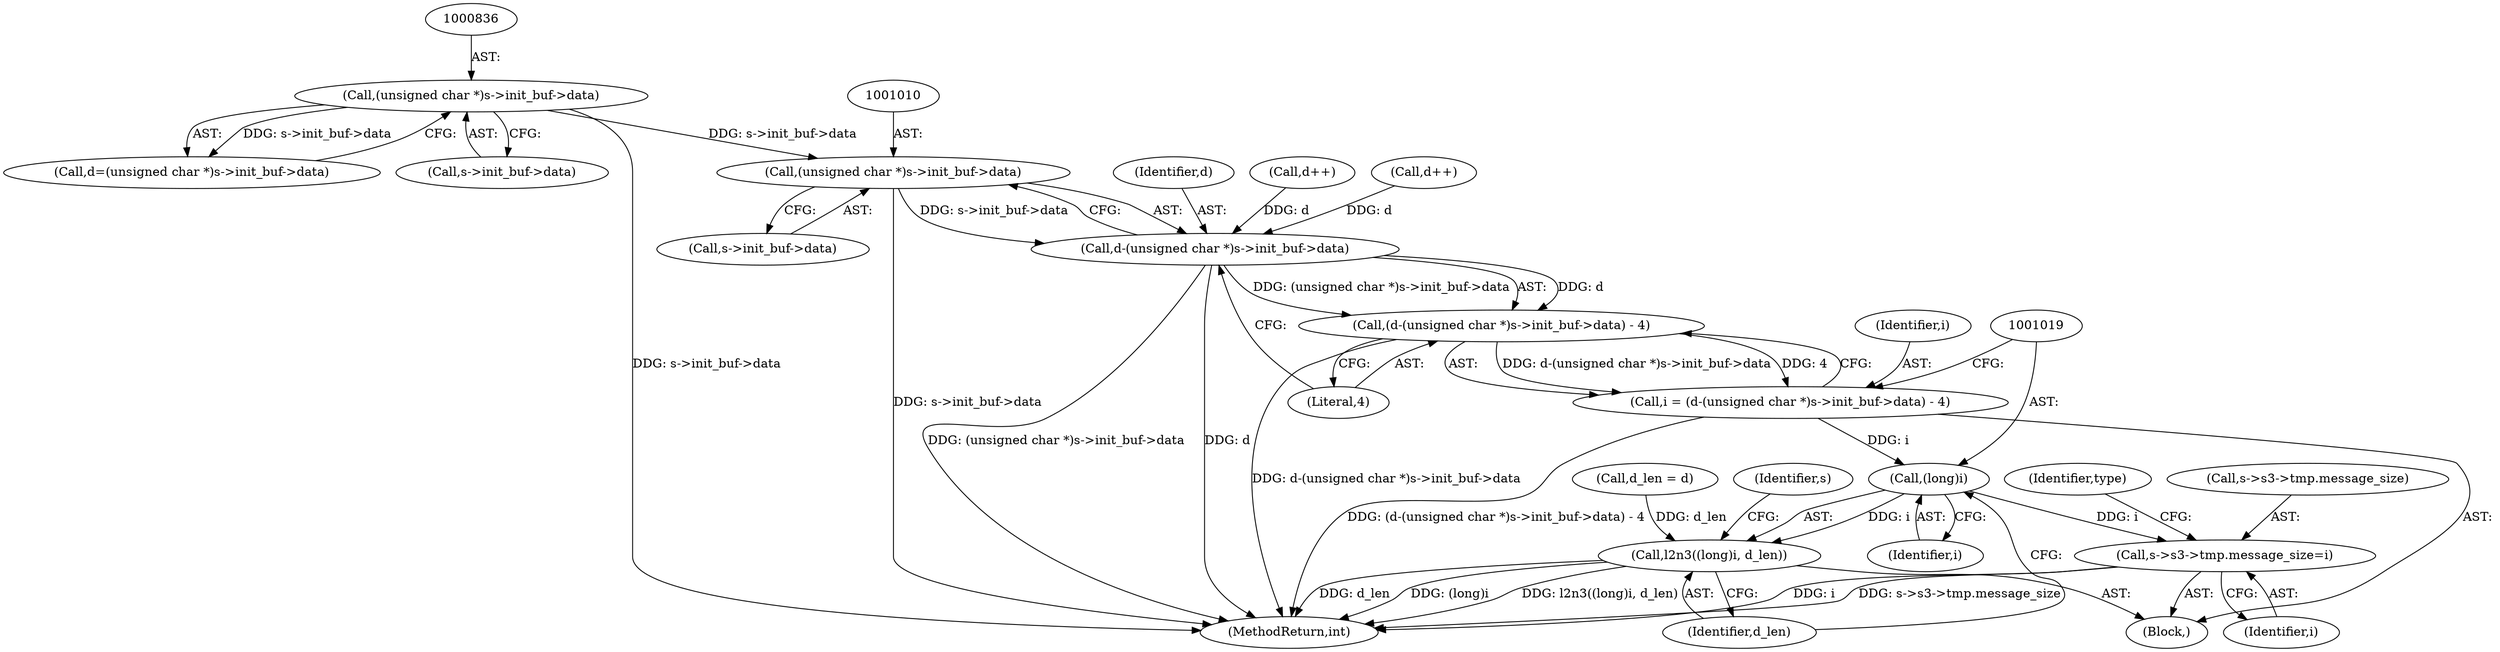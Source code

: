 digraph "0_openssl_6ce9687b5aba5391fc0de50e18779eb676d0e04d@pointer" {
"1001009" [label="(Call,(unsigned char *)s->init_buf->data)"];
"1000835" [label="(Call,(unsigned char *)s->init_buf->data)"];
"1001007" [label="(Call,d-(unsigned char *)s->init_buf->data)"];
"1001006" [label="(Call,(d-(unsigned char *)s->init_buf->data) - 4)"];
"1001004" [label="(Call,i = (d-(unsigned char *)s->init_buf->data) - 4)"];
"1001018" [label="(Call,(long)i)"];
"1001017" [label="(Call,l2n3((long)i, d_len))"];
"1001040" [label="(Call,s->s3->tmp.message_size=i)"];
"1001018" [label="(Call,(long)i)"];
"1001026" [label="(Identifier,s)"];
"1000835" [label="(Call,(unsigned char *)s->init_buf->data)"];
"1000864" [label="(Call,d_len = d)"];
"1001021" [label="(Identifier,d_len)"];
"1001040" [label="(Call,s->s3->tmp.message_size=i)"];
"1001005" [label="(Identifier,i)"];
"1000999" [label="(Call,d++)"];
"1001009" [label="(Call,(unsigned char *)s->init_buf->data)"];
"1001016" [label="(Literal,4)"];
"1001246" [label="(MethodReturn,int)"];
"1000713" [label="(Block,)"];
"1000837" [label="(Call,s->init_buf->data)"];
"1001006" [label="(Call,(d-(unsigned char *)s->init_buf->data) - 4)"];
"1001017" [label="(Call,l2n3((long)i, d_len))"];
"1000974" [label="(Call,d++)"];
"1000833" [label="(Call,d=(unsigned char *)s->init_buf->data)"];
"1001011" [label="(Call,s->init_buf->data)"];
"1001007" [label="(Call,d-(unsigned char *)s->init_buf->data)"];
"1001051" [label="(Identifier,type)"];
"1001041" [label="(Call,s->s3->tmp.message_size)"];
"1001048" [label="(Identifier,i)"];
"1001004" [label="(Call,i = (d-(unsigned char *)s->init_buf->data) - 4)"];
"1001008" [label="(Identifier,d)"];
"1001020" [label="(Identifier,i)"];
"1001009" -> "1001007"  [label="AST: "];
"1001009" -> "1001011"  [label="CFG: "];
"1001010" -> "1001009"  [label="AST: "];
"1001011" -> "1001009"  [label="AST: "];
"1001007" -> "1001009"  [label="CFG: "];
"1001009" -> "1001246"  [label="DDG: s->init_buf->data"];
"1001009" -> "1001007"  [label="DDG: s->init_buf->data"];
"1000835" -> "1001009"  [label="DDG: s->init_buf->data"];
"1000835" -> "1000833"  [label="AST: "];
"1000835" -> "1000837"  [label="CFG: "];
"1000836" -> "1000835"  [label="AST: "];
"1000837" -> "1000835"  [label="AST: "];
"1000833" -> "1000835"  [label="CFG: "];
"1000835" -> "1001246"  [label="DDG: s->init_buf->data"];
"1000835" -> "1000833"  [label="DDG: s->init_buf->data"];
"1001007" -> "1001006"  [label="AST: "];
"1001008" -> "1001007"  [label="AST: "];
"1001016" -> "1001007"  [label="CFG: "];
"1001007" -> "1001246"  [label="DDG: d"];
"1001007" -> "1001246"  [label="DDG: (unsigned char *)s->init_buf->data"];
"1001007" -> "1001006"  [label="DDG: d"];
"1001007" -> "1001006"  [label="DDG: (unsigned char *)s->init_buf->data"];
"1000974" -> "1001007"  [label="DDG: d"];
"1000999" -> "1001007"  [label="DDG: d"];
"1001006" -> "1001004"  [label="AST: "];
"1001006" -> "1001016"  [label="CFG: "];
"1001016" -> "1001006"  [label="AST: "];
"1001004" -> "1001006"  [label="CFG: "];
"1001006" -> "1001246"  [label="DDG: d-(unsigned char *)s->init_buf->data"];
"1001006" -> "1001004"  [label="DDG: d-(unsigned char *)s->init_buf->data"];
"1001006" -> "1001004"  [label="DDG: 4"];
"1001004" -> "1000713"  [label="AST: "];
"1001005" -> "1001004"  [label="AST: "];
"1001019" -> "1001004"  [label="CFG: "];
"1001004" -> "1001246"  [label="DDG: (d-(unsigned char *)s->init_buf->data) - 4"];
"1001004" -> "1001018"  [label="DDG: i"];
"1001018" -> "1001017"  [label="AST: "];
"1001018" -> "1001020"  [label="CFG: "];
"1001019" -> "1001018"  [label="AST: "];
"1001020" -> "1001018"  [label="AST: "];
"1001021" -> "1001018"  [label="CFG: "];
"1001018" -> "1001017"  [label="DDG: i"];
"1001018" -> "1001040"  [label="DDG: i"];
"1001017" -> "1000713"  [label="AST: "];
"1001017" -> "1001021"  [label="CFG: "];
"1001021" -> "1001017"  [label="AST: "];
"1001026" -> "1001017"  [label="CFG: "];
"1001017" -> "1001246"  [label="DDG: d_len"];
"1001017" -> "1001246"  [label="DDG: (long)i"];
"1001017" -> "1001246"  [label="DDG: l2n3((long)i, d_len)"];
"1000864" -> "1001017"  [label="DDG: d_len"];
"1001040" -> "1000713"  [label="AST: "];
"1001040" -> "1001048"  [label="CFG: "];
"1001041" -> "1001040"  [label="AST: "];
"1001048" -> "1001040"  [label="AST: "];
"1001051" -> "1001040"  [label="CFG: "];
"1001040" -> "1001246"  [label="DDG: s->s3->tmp.message_size"];
"1001040" -> "1001246"  [label="DDG: i"];
}
